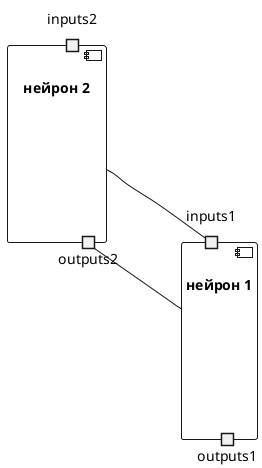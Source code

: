 @startuml


component n1 as "\nнейрон 1" {
    portin inputs1
    portout outputs1
}

component n2 as "\nнейрон 2" {
    portin inputs2
    portout outputs2
}


outputs2 -- n1
inputs1 -- n2


@enduml